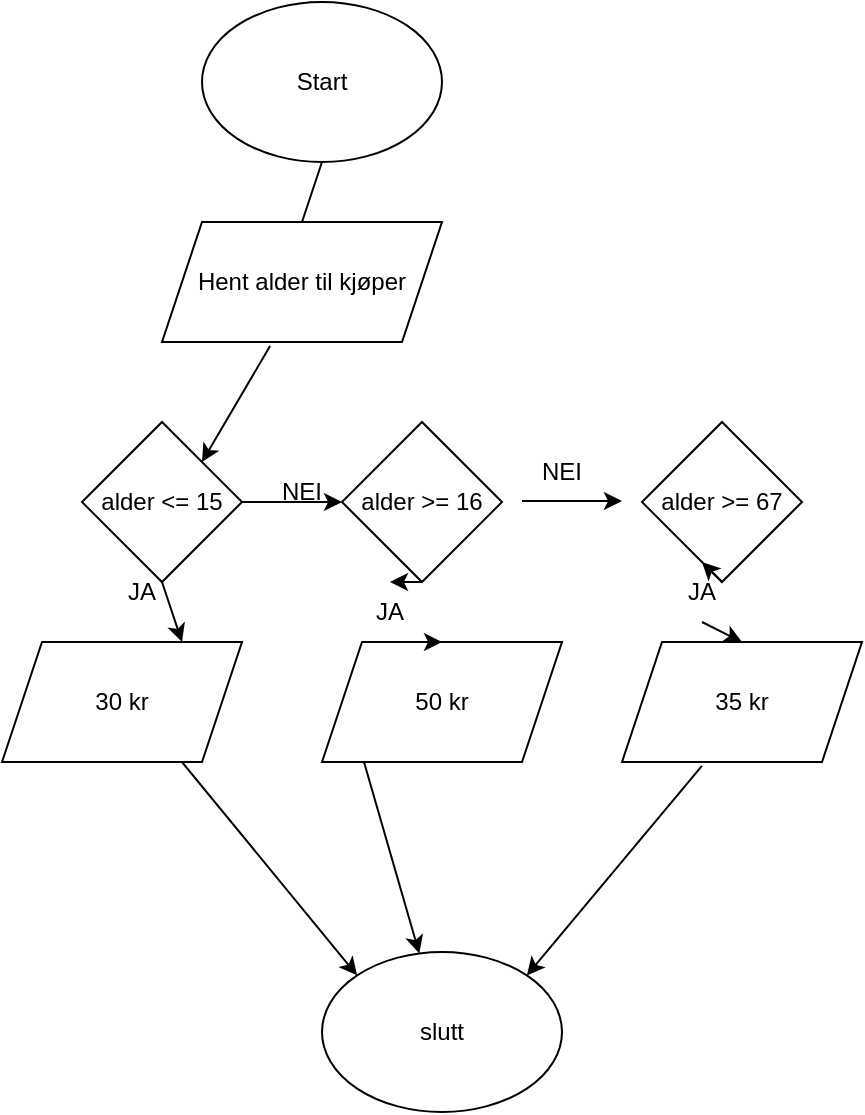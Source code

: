 <mxfile version="22.1.2" type="device">
  <diagram id="C5RBs43oDa-KdzZeNtuy" name="Page-1">
    <mxGraphModel dx="1194" dy="727" grid="1" gridSize="10" guides="1" tooltips="1" connect="1" arrows="1" fold="1" page="1" pageScale="1" pageWidth="827" pageHeight="1169" math="0" shadow="0">
      <root>
        <mxCell id="WIyWlLk6GJQsqaUBKTNV-0" />
        <mxCell id="WIyWlLk6GJQsqaUBKTNV-1" parent="WIyWlLk6GJQsqaUBKTNV-0" />
        <mxCell id="MyQu5LAriCh-cTFXI6lD-1" value="Start" style="ellipse;whiteSpace=wrap;html=1;" vertex="1" parent="WIyWlLk6GJQsqaUBKTNV-1">
          <mxGeometry x="320" y="30" width="120" height="80" as="geometry" />
        </mxCell>
        <mxCell id="MyQu5LAriCh-cTFXI6lD-2" value="Hent alder til kjøper" style="shape=parallelogram;perimeter=parallelogramPerimeter;whiteSpace=wrap;html=1;fixedSize=1;" vertex="1" parent="WIyWlLk6GJQsqaUBKTNV-1">
          <mxGeometry x="300" y="140" width="140" height="60" as="geometry" />
        </mxCell>
        <mxCell id="MyQu5LAriCh-cTFXI6lD-3" value="alder &amp;lt;= 15" style="rhombus;whiteSpace=wrap;html=1;" vertex="1" parent="WIyWlLk6GJQsqaUBKTNV-1">
          <mxGeometry x="260" y="240" width="80" height="80" as="geometry" />
        </mxCell>
        <mxCell id="MyQu5LAriCh-cTFXI6lD-5" value="alder &amp;gt;= 16" style="rhombus;whiteSpace=wrap;html=1;" vertex="1" parent="WIyWlLk6GJQsqaUBKTNV-1">
          <mxGeometry x="390" y="240" width="80" height="80" as="geometry" />
        </mxCell>
        <mxCell id="MyQu5LAriCh-cTFXI6lD-6" value="alder &amp;gt;= 67" style="rhombus;whiteSpace=wrap;html=1;" vertex="1" parent="WIyWlLk6GJQsqaUBKTNV-1">
          <mxGeometry x="540" y="240" width="80" height="80" as="geometry" />
        </mxCell>
        <mxCell id="MyQu5LAriCh-cTFXI6lD-10" value="30 kr" style="shape=parallelogram;perimeter=parallelogramPerimeter;whiteSpace=wrap;html=1;fixedSize=1;" vertex="1" parent="WIyWlLk6GJQsqaUBKTNV-1">
          <mxGeometry x="220" y="350" width="120" height="60" as="geometry" />
        </mxCell>
        <mxCell id="MyQu5LAriCh-cTFXI6lD-11" value="50 kr" style="shape=parallelogram;perimeter=parallelogramPerimeter;whiteSpace=wrap;html=1;fixedSize=1;" vertex="1" parent="WIyWlLk6GJQsqaUBKTNV-1">
          <mxGeometry x="380" y="350" width="120" height="60" as="geometry" />
        </mxCell>
        <mxCell id="MyQu5LAriCh-cTFXI6lD-12" value="35 kr" style="shape=parallelogram;perimeter=parallelogramPerimeter;whiteSpace=wrap;html=1;fixedSize=1;" vertex="1" parent="WIyWlLk6GJQsqaUBKTNV-1">
          <mxGeometry x="530" y="350" width="120" height="60" as="geometry" />
        </mxCell>
        <mxCell id="MyQu5LAriCh-cTFXI6lD-13" value="slutt" style="ellipse;whiteSpace=wrap;html=1;" vertex="1" parent="WIyWlLk6GJQsqaUBKTNV-1">
          <mxGeometry x="380" y="505" width="120" height="80" as="geometry" />
        </mxCell>
        <mxCell id="MyQu5LAriCh-cTFXI6lD-14" value="" style="endArrow=none;html=1;rounded=0;entryX=0.5;entryY=1;entryDx=0;entryDy=0;exitX=0.5;exitY=0;exitDx=0;exitDy=0;" edge="1" parent="WIyWlLk6GJQsqaUBKTNV-1" source="MyQu5LAriCh-cTFXI6lD-2" target="MyQu5LAriCh-cTFXI6lD-1">
          <mxGeometry width="50" height="50" relative="1" as="geometry">
            <mxPoint x="390" y="340" as="sourcePoint" />
            <mxPoint x="380" y="120" as="targetPoint" />
          </mxGeometry>
        </mxCell>
        <mxCell id="MyQu5LAriCh-cTFXI6lD-16" value="" style="endArrow=classic;html=1;rounded=0;exitX=0.386;exitY=1.033;exitDx=0;exitDy=0;exitPerimeter=0;entryX=1;entryY=0;entryDx=0;entryDy=0;" edge="1" parent="WIyWlLk6GJQsqaUBKTNV-1" source="MyQu5LAriCh-cTFXI6lD-2" target="MyQu5LAriCh-cTFXI6lD-3">
          <mxGeometry width="50" height="50" relative="1" as="geometry">
            <mxPoint x="390" y="340" as="sourcePoint" />
            <mxPoint x="440" y="290" as="targetPoint" />
          </mxGeometry>
        </mxCell>
        <mxCell id="MyQu5LAriCh-cTFXI6lD-17" value="" style="endArrow=classic;html=1;rounded=0;exitX=1;exitY=0.5;exitDx=0;exitDy=0;entryX=0;entryY=0.5;entryDx=0;entryDy=0;" edge="1" parent="WIyWlLk6GJQsqaUBKTNV-1" source="MyQu5LAriCh-cTFXI6lD-3" target="MyQu5LAriCh-cTFXI6lD-5">
          <mxGeometry width="50" height="50" relative="1" as="geometry">
            <mxPoint x="390" y="340" as="sourcePoint" />
            <mxPoint x="440" y="290" as="targetPoint" />
          </mxGeometry>
        </mxCell>
        <mxCell id="MyQu5LAriCh-cTFXI6lD-18" value="" style="endArrow=classic;html=1;rounded=0;exitX=1;exitY=0.5;exitDx=0;exitDy=0;entryX=0;entryY=0.5;entryDx=0;entryDy=0;" edge="1" parent="WIyWlLk6GJQsqaUBKTNV-1">
          <mxGeometry width="50" height="50" relative="1" as="geometry">
            <mxPoint x="480" y="279.5" as="sourcePoint" />
            <mxPoint x="530" y="279.5" as="targetPoint" />
            <Array as="points">
              <mxPoint x="510" y="279.5" />
            </Array>
          </mxGeometry>
        </mxCell>
        <mxCell id="MyQu5LAriCh-cTFXI6lD-19" value="" style="endArrow=classic;html=1;rounded=0;exitX=0.5;exitY=1;exitDx=0;exitDy=0;entryX=0.5;entryY=0;entryDx=0;entryDy=0;" edge="1" parent="WIyWlLk6GJQsqaUBKTNV-1" source="MyQu5LAriCh-cTFXI6lD-26" target="MyQu5LAriCh-cTFXI6lD-11">
          <mxGeometry width="50" height="50" relative="1" as="geometry">
            <mxPoint x="360" y="300" as="sourcePoint" />
            <mxPoint x="410" y="300" as="targetPoint" />
          </mxGeometry>
        </mxCell>
        <mxCell id="MyQu5LAriCh-cTFXI6lD-20" value="" style="endArrow=classic;html=1;rounded=0;exitX=0.5;exitY=1;exitDx=0;exitDy=0;entryX=0.5;entryY=0;entryDx=0;entryDy=0;" edge="1" parent="WIyWlLk6GJQsqaUBKTNV-1" source="MyQu5LAriCh-cTFXI6lD-28" target="MyQu5LAriCh-cTFXI6lD-12">
          <mxGeometry width="50" height="50" relative="1" as="geometry">
            <mxPoint x="440" y="330" as="sourcePoint" />
            <mxPoint x="450" y="360" as="targetPoint" />
          </mxGeometry>
        </mxCell>
        <mxCell id="MyQu5LAriCh-cTFXI6lD-21" value="" style="endArrow=classic;html=1;rounded=0;exitX=0.5;exitY=1;exitDx=0;exitDy=0;entryX=0.75;entryY=0;entryDx=0;entryDy=0;" edge="1" parent="WIyWlLk6GJQsqaUBKTNV-1" source="MyQu5LAriCh-cTFXI6lD-3" target="MyQu5LAriCh-cTFXI6lD-10">
          <mxGeometry width="50" height="50" relative="1" as="geometry">
            <mxPoint x="450" y="340" as="sourcePoint" />
            <mxPoint x="460" y="370" as="targetPoint" />
          </mxGeometry>
        </mxCell>
        <mxCell id="MyQu5LAriCh-cTFXI6lD-22" value="" style="endArrow=classic;html=1;rounded=0;exitX=0.75;exitY=1;exitDx=0;exitDy=0;entryX=0;entryY=0;entryDx=0;entryDy=0;" edge="1" parent="WIyWlLk6GJQsqaUBKTNV-1" source="MyQu5LAriCh-cTFXI6lD-10" target="MyQu5LAriCh-cTFXI6lD-13">
          <mxGeometry width="50" height="50" relative="1" as="geometry">
            <mxPoint x="390" y="340" as="sourcePoint" />
            <mxPoint x="440" y="290" as="targetPoint" />
          </mxGeometry>
        </mxCell>
        <mxCell id="MyQu5LAriCh-cTFXI6lD-23" value="" style="endArrow=classic;html=1;rounded=0;exitX=0.75;exitY=1;exitDx=0;exitDy=0;" edge="1" parent="WIyWlLk6GJQsqaUBKTNV-1" target="MyQu5LAriCh-cTFXI6lD-13">
          <mxGeometry width="50" height="50" relative="1" as="geometry">
            <mxPoint x="401" y="410" as="sourcePoint" />
            <mxPoint x="479" y="492" as="targetPoint" />
          </mxGeometry>
        </mxCell>
        <mxCell id="MyQu5LAriCh-cTFXI6lD-24" value="" style="endArrow=classic;html=1;rounded=0;exitX=0.333;exitY=1.033;exitDx=0;exitDy=0;entryX=1;entryY=0;entryDx=0;entryDy=0;exitPerimeter=0;" edge="1" parent="WIyWlLk6GJQsqaUBKTNV-1" source="MyQu5LAriCh-cTFXI6lD-12" target="MyQu5LAriCh-cTFXI6lD-13">
          <mxGeometry width="50" height="50" relative="1" as="geometry">
            <mxPoint x="340" y="455" as="sourcePoint" />
            <mxPoint x="418" y="537" as="targetPoint" />
          </mxGeometry>
        </mxCell>
        <mxCell id="MyQu5LAriCh-cTFXI6lD-25" value="JA" style="text;html=1;strokeColor=none;fillColor=none;align=center;verticalAlign=middle;whiteSpace=wrap;rounded=0;" vertex="1" parent="WIyWlLk6GJQsqaUBKTNV-1">
          <mxGeometry x="260" y="310" width="60" height="30" as="geometry" />
        </mxCell>
        <mxCell id="MyQu5LAriCh-cTFXI6lD-27" value="" style="endArrow=classic;html=1;rounded=0;exitX=0.5;exitY=1;exitDx=0;exitDy=0;entryX=0.5;entryY=0;entryDx=0;entryDy=0;" edge="1" parent="WIyWlLk6GJQsqaUBKTNV-1" source="MyQu5LAriCh-cTFXI6lD-5" target="MyQu5LAriCh-cTFXI6lD-26">
          <mxGeometry width="50" height="50" relative="1" as="geometry">
            <mxPoint x="430" y="320" as="sourcePoint" />
            <mxPoint x="440" y="350" as="targetPoint" />
          </mxGeometry>
        </mxCell>
        <mxCell id="MyQu5LAriCh-cTFXI6lD-26" value="JA" style="text;html=1;strokeColor=none;fillColor=none;align=center;verticalAlign=middle;whiteSpace=wrap;rounded=0;" vertex="1" parent="WIyWlLk6GJQsqaUBKTNV-1">
          <mxGeometry x="384" y="320" width="60" height="30" as="geometry" />
        </mxCell>
        <mxCell id="MyQu5LAriCh-cTFXI6lD-29" value="" style="endArrow=classic;html=1;rounded=0;exitX=0.5;exitY=1;exitDx=0;exitDy=0;entryX=0.5;entryY=0;entryDx=0;entryDy=0;" edge="1" parent="WIyWlLk6GJQsqaUBKTNV-1" source="MyQu5LAriCh-cTFXI6lD-6" target="MyQu5LAriCh-cTFXI6lD-28">
          <mxGeometry width="50" height="50" relative="1" as="geometry">
            <mxPoint x="580" y="320" as="sourcePoint" />
            <mxPoint x="590" y="350" as="targetPoint" />
          </mxGeometry>
        </mxCell>
        <mxCell id="MyQu5LAriCh-cTFXI6lD-28" value="JA" style="text;html=1;strokeColor=none;fillColor=none;align=center;verticalAlign=middle;whiteSpace=wrap;rounded=0;" vertex="1" parent="WIyWlLk6GJQsqaUBKTNV-1">
          <mxGeometry x="540" y="310" width="60" height="30" as="geometry" />
        </mxCell>
        <mxCell id="MyQu5LAriCh-cTFXI6lD-30" value="NEI" style="text;html=1;strokeColor=none;fillColor=none;align=center;verticalAlign=middle;whiteSpace=wrap;rounded=0;" vertex="1" parent="WIyWlLk6GJQsqaUBKTNV-1">
          <mxGeometry x="340" y="260" width="60" height="30" as="geometry" />
        </mxCell>
        <mxCell id="MyQu5LAriCh-cTFXI6lD-31" value="NEI" style="text;html=1;strokeColor=none;fillColor=none;align=center;verticalAlign=middle;whiteSpace=wrap;rounded=0;" vertex="1" parent="WIyWlLk6GJQsqaUBKTNV-1">
          <mxGeometry x="470" y="250" width="60" height="30" as="geometry" />
        </mxCell>
      </root>
    </mxGraphModel>
  </diagram>
</mxfile>
